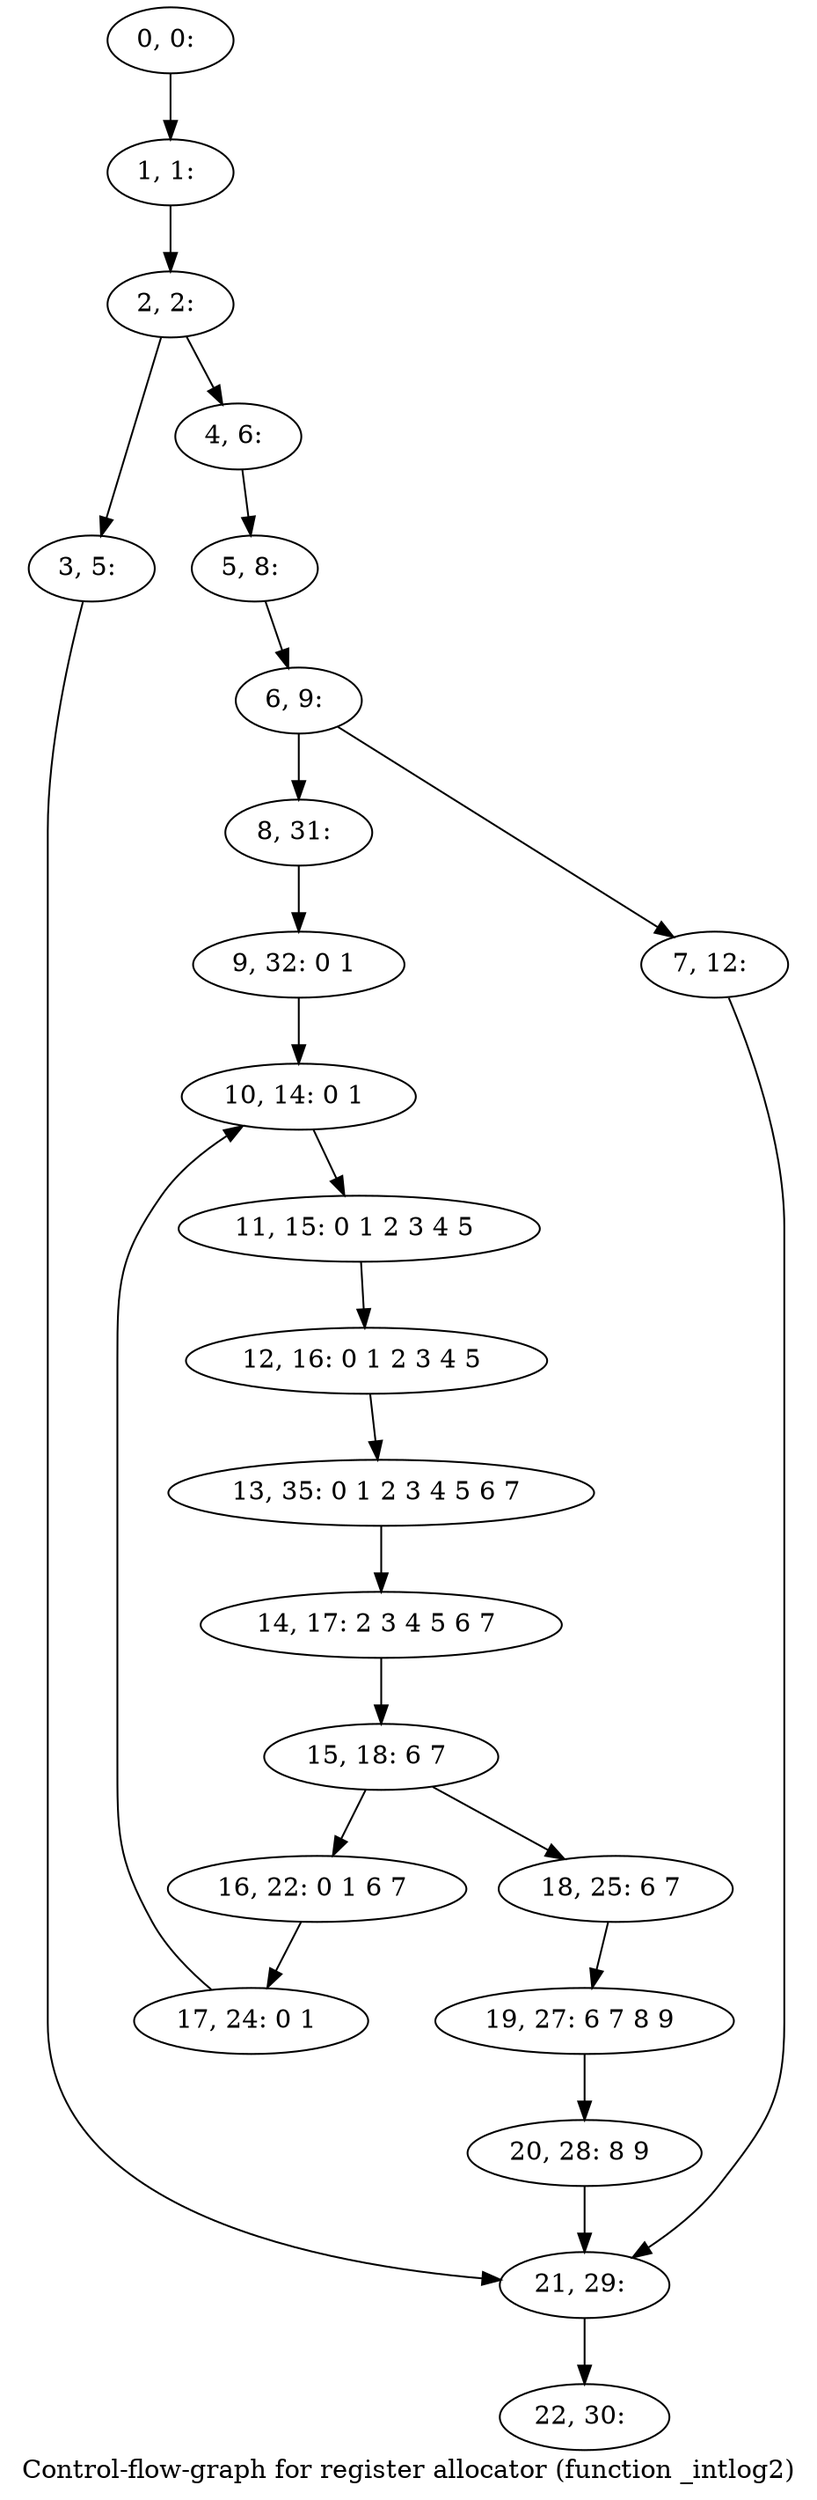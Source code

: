 digraph G {
graph [label="Control-flow-graph for register allocator (function _intlog2)"]
0[label="0, 0: "];
1[label="1, 1: "];
2[label="2, 2: "];
3[label="3, 5: "];
4[label="4, 6: "];
5[label="5, 8: "];
6[label="6, 9: "];
7[label="7, 12: "];
8[label="8, 31: "];
9[label="9, 32: 0 1 "];
10[label="10, 14: 0 1 "];
11[label="11, 15: 0 1 2 3 4 5 "];
12[label="12, 16: 0 1 2 3 4 5 "];
13[label="13, 35: 0 1 2 3 4 5 6 7 "];
14[label="14, 17: 2 3 4 5 6 7 "];
15[label="15, 18: 6 7 "];
16[label="16, 22: 0 1 6 7 "];
17[label="17, 24: 0 1 "];
18[label="18, 25: 6 7 "];
19[label="19, 27: 6 7 8 9 "];
20[label="20, 28: 8 9 "];
21[label="21, 29: "];
22[label="22, 30: "];
0->1 ;
1->2 ;
2->3 ;
2->4 ;
3->21 ;
4->5 ;
5->6 ;
6->7 ;
6->8 ;
7->21 ;
8->9 ;
9->10 ;
10->11 ;
11->12 ;
12->13 ;
13->14 ;
14->15 ;
15->16 ;
15->18 ;
16->17 ;
17->10 ;
18->19 ;
19->20 ;
20->21 ;
21->22 ;
}
